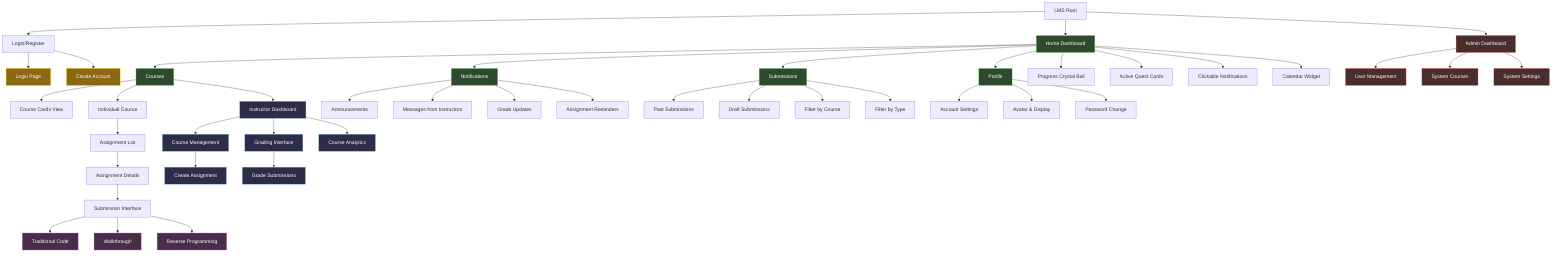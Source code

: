 flowchart TD
    A[LMS Root] --> B[Login/Register]
    A --> C[Home Dashboard]
    
    %% Authentication Flow
    B --> B1[Login Page]
    B --> B2[Create Account]
    
    %% Main Navigation from Home
    C --> D[Courses]
    C --> E[Notifications]
    C --> F[Submissions]
    C --> G[Profile]
    
    %% Home Dashboard Components
    C --> C1[Progress Crystal Ball]
    C --> C2[Active Quest Cards]
    C --> C3[Clickable Notifications]
    C --> C4[Calendar Widget]
    
    %% Courses Section
    D --> D1[Course Cards View]
    D --> D2[Individual Course]
    D2 --> D3[Assignment List]
    D3 --> D4[Assignment Details]
    D4 --> D5[Submission Interface]
    
    %% Submission Types
    D5 --> S1[Traditional Code]
    D5 --> S2[Walkthrough]
    D5 --> S3[Reverse Programming]
    
    %% Notifications
    E --> E1[Announcements]
    E --> E2[Messages from Instructors]
    E --> E3[Grade Updates]
    E --> E4[Assignment Reminders]
    
    %% Submissions Archive
    F --> F1[Past Submissions]
    F --> F2[Draft Submissions]
    F --> F3[Filter by Course]
    F --> F4[Filter by Type]
    
    %% Profile
    G --> G1[Account Settings]
    G --> G2[Avatar & Display]
    G --> G3[Password Change]
    
    %% Instructor-Only Pages
    D --> I1[Instructor Dashboard]
    I1 --> I2[Course Management]
    I1 --> I3[Grading Interface]
    I1 --> I4[Course Analytics]
    I2 --> I5[Create Assignment]
    I3 --> I6[Grade Submissions]
    
    %% Admin-Only Pages
    A --> H[Admin Dashboard]
    H --> H1[User Management]
    H --> H2[System Courses]
    H --> H3[System Settings]
    
    %% Styling
    classDef authPages fill:#8b6914,stroke:#ffd700,color:#fff
    classDef mainPages fill:#2d4a2d,stroke:#90ee90,color:#fff
    classDef submissionTypes fill:#4a2d4a,stroke:#dda0dd,color:#fff
    classDef instructorPages fill:#2d2d4a,stroke:#87ceeb,color:#fff
    classDef adminPages fill:#4a2d2d,stroke:#ff6b6b,color:#fff
    
    class B1,B2 authPages
    class C,D,E,F,G mainPages
    class S1,S2,S3 submissionTypes
    class I1,I2,I3,I4,I5,I6 instructorPages
    class H,H1,H2,H3 adminPages